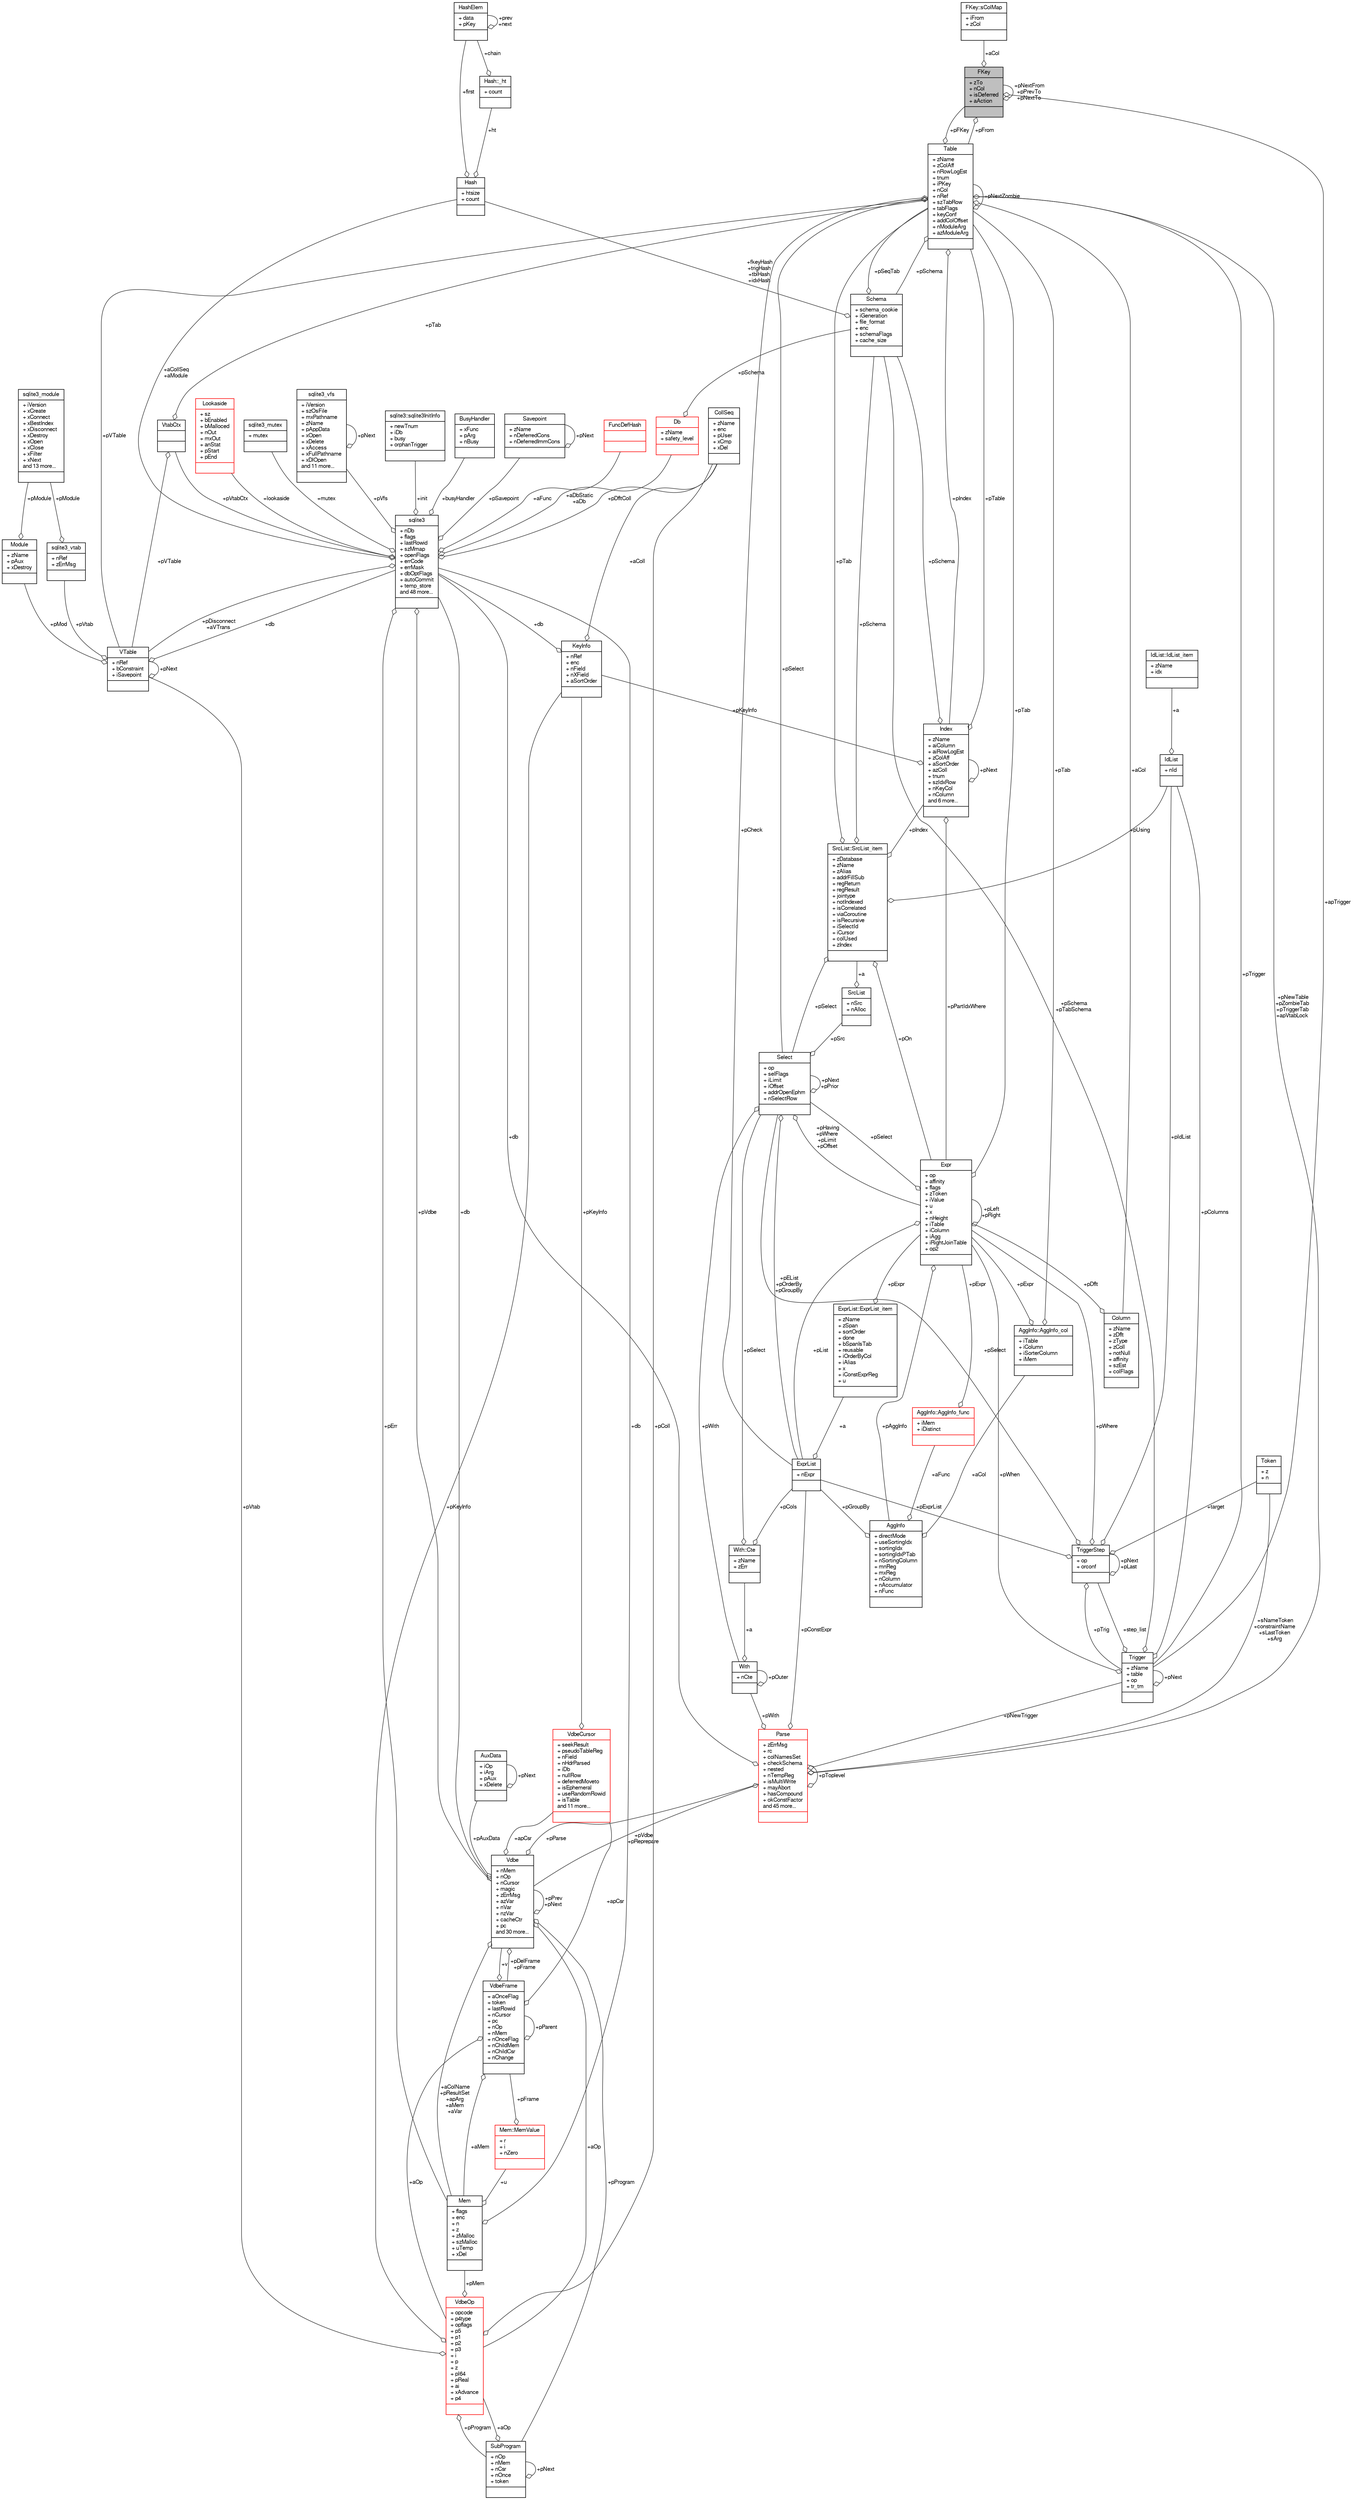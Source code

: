 digraph "FKey"
{
  edge [fontname="FreeSans",fontsize="10",labelfontname="FreeSans",labelfontsize="10"];
  node [fontname="FreeSans",fontsize="10",shape=record];
  Node1 [label="{FKey\n|+ zTo\l+ nCol\l+ isDeferred\l+ aAction\l|}",height=0.2,width=0.4,color="black", fillcolor="grey75", style="filled", fontcolor="black"];
  Node2 -> Node1 [color="grey25",fontsize="10",style="solid",label=" +aCol" ,arrowhead="odiamond",fontname="FreeSans"];
  Node2 [label="{FKey::sColMap\n|+ iFrom\l+ zCol\l|}",height=0.2,width=0.4,color="black", fillcolor="white", style="filled",URL="$structFKey_1_1sColMap.html"];
  Node1 -> Node1 [color="grey25",fontsize="10",style="solid",label=" +pNextFrom\n+pPrevTo\n+pNextTo" ,arrowhead="odiamond",fontname="FreeSans"];
  Node3 -> Node1 [color="grey25",fontsize="10",style="solid",label=" +pFrom" ,arrowhead="odiamond",fontname="FreeSans"];
  Node3 [label="{Table\n|+ zName\l+ zColAff\l+ nRowLogEst\l+ tnum\l+ iPKey\l+ nCol\l+ nRef\l+ szTabRow\l+ tabFlags\l+ keyConf\l+ addColOffset\l+ nModuleArg\l+ azModuleArg\l|}",height=0.2,width=0.4,color="black", fillcolor="white", style="filled",URL="$structTable.html"];
  Node4 -> Node3 [color="grey25",fontsize="10",style="solid",label=" +pSchema" ,arrowhead="odiamond",fontname="FreeSans"];
  Node4 [label="{Schema\n|+ schema_cookie\l+ iGeneration\l+ file_format\l+ enc\l+ schemaFlags\l+ cache_size\l|}",height=0.2,width=0.4,color="black", fillcolor="white", style="filled",URL="$structSchema.html"];
  Node3 -> Node4 [color="grey25",fontsize="10",style="solid",label=" +pSeqTab" ,arrowhead="odiamond",fontname="FreeSans"];
  Node5 -> Node4 [color="grey25",fontsize="10",style="solid",label=" +fkeyHash\n+trigHash\n+tblHash\n+idxHash" ,arrowhead="odiamond",fontname="FreeSans"];
  Node5 [label="{Hash\n|+ htsize\l+ count\l|}",height=0.2,width=0.4,color="black", fillcolor="white", style="filled",URL="$structHash.html"];
  Node6 -> Node5 [color="grey25",fontsize="10",style="solid",label=" +ht" ,arrowhead="odiamond",fontname="FreeSans"];
  Node6 [label="{Hash::_ht\n|+ count\l|}",height=0.2,width=0.4,color="black", fillcolor="white", style="filled",URL="$structHash_1_1__ht.html"];
  Node7 -> Node6 [color="grey25",fontsize="10",style="solid",label=" +chain" ,arrowhead="odiamond",fontname="FreeSans"];
  Node7 [label="{HashElem\n|+ data\l+ pKey\l|}",height=0.2,width=0.4,color="black", fillcolor="white", style="filled",URL="$structHashElem.html"];
  Node7 -> Node7 [color="grey25",fontsize="10",style="solid",label=" +prev\n+next" ,arrowhead="odiamond",fontname="FreeSans"];
  Node7 -> Node5 [color="grey25",fontsize="10",style="solid",label=" +first" ,arrowhead="odiamond",fontname="FreeSans"];
  Node8 -> Node3 [color="grey25",fontsize="10",style="solid",label=" +aCol" ,arrowhead="odiamond",fontname="FreeSans"];
  Node8 [label="{Column\n|+ zName\l+ zDflt\l+ zType\l+ zColl\l+ notNull\l+ affinity\l+ szEst\l+ colFlags\l|}",height=0.2,width=0.4,color="black", fillcolor="white", style="filled",URL="$structColumn.html"];
  Node9 -> Node8 [color="grey25",fontsize="10",style="solid",label=" +pDflt" ,arrowhead="odiamond",fontname="FreeSans"];
  Node9 [label="{Expr\n|+ op\l+ affinity\l+ flags\l+ zToken\l+ iValue\l+ u\l+ x\l+ nHeight\l+ iTable\l+ iColumn\l+ iAgg\l+ iRightJoinTable\l+ op2\l|}",height=0.2,width=0.4,color="black", fillcolor="white", style="filled",URL="$structExpr.html"];
  Node10 -> Node9 [color="grey25",fontsize="10",style="solid",label=" +pAggInfo" ,arrowhead="odiamond",fontname="FreeSans"];
  Node10 [label="{AggInfo\n|+ directMode\l+ useSortingIdx\l+ sortingIdx\l+ sortingIdxPTab\l+ nSortingColumn\l+ mnReg\l+ mxReg\l+ nColumn\l+ nAccumulator\l+ nFunc\l|}",height=0.2,width=0.4,color="black", fillcolor="white", style="filled",URL="$structAggInfo.html"];
  Node11 -> Node10 [color="grey25",fontsize="10",style="solid",label=" +aCol" ,arrowhead="odiamond",fontname="FreeSans"];
  Node11 [label="{AggInfo::AggInfo_col\n|+ iTable\l+ iColumn\l+ iSorterColumn\l+ iMem\l|}",height=0.2,width=0.4,color="black", fillcolor="white", style="filled",URL="$structAggInfo_1_1AggInfo__col.html"];
  Node9 -> Node11 [color="grey25",fontsize="10",style="solid",label=" +pExpr" ,arrowhead="odiamond",fontname="FreeSans"];
  Node3 -> Node11 [color="grey25",fontsize="10",style="solid",label=" +pTab" ,arrowhead="odiamond",fontname="FreeSans"];
  Node12 -> Node10 [color="grey25",fontsize="10",style="solid",label=" +aFunc" ,arrowhead="odiamond",fontname="FreeSans"];
  Node12 [label="{AggInfo::AggInfo_func\n|+ iMem\l+ iDistinct\l|}",height=0.2,width=0.4,color="red", fillcolor="white", style="filled",URL="$structAggInfo_1_1AggInfo__func.html"];
  Node9 -> Node12 [color="grey25",fontsize="10",style="solid",label=" +pExpr" ,arrowhead="odiamond",fontname="FreeSans"];
  Node15 -> Node10 [color="grey25",fontsize="10",style="solid",label=" +pGroupBy" ,arrowhead="odiamond",fontname="FreeSans"];
  Node15 [label="{ExprList\n|+ nExpr\l|}",height=0.2,width=0.4,color="black", fillcolor="white", style="filled",URL="$structExprList.html"];
  Node16 -> Node15 [color="grey25",fontsize="10",style="solid",label=" +a" ,arrowhead="odiamond",fontname="FreeSans"];
  Node16 [label="{ExprList::ExprList_item\n|+ zName\l+ zSpan\l+ sortOrder\l+ done\l+ bSpanIsTab\l+ reusable\l+ iOrderByCol\l+ iAlias\l+ x\l+ iConstExprReg\l+ u\l|}",height=0.2,width=0.4,color="black", fillcolor="white", style="filled",URL="$structExprList_1_1ExprList__item.html"];
  Node9 -> Node16 [color="grey25",fontsize="10",style="solid",label=" +pExpr" ,arrowhead="odiamond",fontname="FreeSans"];
  Node9 -> Node9 [color="grey25",fontsize="10",style="solid",label=" +pLeft\n+pRight" ,arrowhead="odiamond",fontname="FreeSans"];
  Node3 -> Node9 [color="grey25",fontsize="10",style="solid",label=" +pTab" ,arrowhead="odiamond",fontname="FreeSans"];
  Node17 -> Node9 [color="grey25",fontsize="10",style="solid",label=" +pSelect" ,arrowhead="odiamond",fontname="FreeSans"];
  Node17 [label="{Select\n|+ op\l+ selFlags\l+ iLimit\l+ iOffset\l+ addrOpenEphm\l+ nSelectRow\l|}",height=0.2,width=0.4,color="black", fillcolor="white", style="filled",URL="$structSelect.html"];
  Node9 -> Node17 [color="grey25",fontsize="10",style="solid",label=" +pHaving\n+pWhere\n+pLimit\n+pOffset" ,arrowhead="odiamond",fontname="FreeSans"];
  Node18 -> Node17 [color="grey25",fontsize="10",style="solid",label=" +pWith" ,arrowhead="odiamond",fontname="FreeSans"];
  Node18 [label="{With\n|+ nCte\l|}",height=0.2,width=0.4,color="black", fillcolor="white", style="filled",URL="$structWith.html"];
  Node19 -> Node18 [color="grey25",fontsize="10",style="solid",label=" +a" ,arrowhead="odiamond",fontname="FreeSans"];
  Node19 [label="{With::Cte\n|+ zName\l+ zErr\l|}",height=0.2,width=0.4,color="black", fillcolor="white", style="filled",URL="$structWith_1_1Cte.html"];
  Node17 -> Node19 [color="grey25",fontsize="10",style="solid",label=" +pSelect" ,arrowhead="odiamond",fontname="FreeSans"];
  Node15 -> Node19 [color="grey25",fontsize="10",style="solid",label=" +pCols" ,arrowhead="odiamond",fontname="FreeSans"];
  Node18 -> Node18 [color="grey25",fontsize="10",style="solid",label=" +pOuter" ,arrowhead="odiamond",fontname="FreeSans"];
  Node17 -> Node17 [color="grey25",fontsize="10",style="solid",label=" +pNext\n+pPrior" ,arrowhead="odiamond",fontname="FreeSans"];
  Node20 -> Node17 [color="grey25",fontsize="10",style="solid",label=" +pSrc" ,arrowhead="odiamond",fontname="FreeSans"];
  Node20 [label="{SrcList\n|+ nSrc\l+ nAlloc\l|}",height=0.2,width=0.4,color="black", fillcolor="white", style="filled",URL="$structSrcList.html"];
  Node21 -> Node20 [color="grey25",fontsize="10",style="solid",label=" +a" ,arrowhead="odiamond",fontname="FreeSans"];
  Node21 [label="{SrcList::SrcList_item\n|+ zDatabase\l+ zName\l+ zAlias\l+ addrFillSub\l+ regReturn\l+ regResult\l+ jointype\l+ notIndexed\l+ isCorrelated\l+ viaCoroutine\l+ isRecursive\l+ iSelectId\l+ iCursor\l+ colUsed\l+ zIndex\l|}",height=0.2,width=0.4,color="black", fillcolor="white", style="filled",URL="$structSrcList_1_1SrcList__item.html"];
  Node4 -> Node21 [color="grey25",fontsize="10",style="solid",label=" +pSchema" ,arrowhead="odiamond",fontname="FreeSans"];
  Node9 -> Node21 [color="grey25",fontsize="10",style="solid",label=" +pOn" ,arrowhead="odiamond",fontname="FreeSans"];
  Node22 -> Node21 [color="grey25",fontsize="10",style="solid",label=" +pUsing" ,arrowhead="odiamond",fontname="FreeSans"];
  Node22 [label="{IdList\n|+ nId\l|}",height=0.2,width=0.4,color="black", fillcolor="white", style="filled",URL="$structIdList.html"];
  Node23 -> Node22 [color="grey25",fontsize="10",style="solid",label=" +a" ,arrowhead="odiamond",fontname="FreeSans"];
  Node23 [label="{IdList::IdList_item\n|+ zName\l+ idx\l|}",height=0.2,width=0.4,color="black", fillcolor="white", style="filled",URL="$structIdList_1_1IdList__item.html"];
  Node3 -> Node21 [color="grey25",fontsize="10",style="solid",label=" +pTab" ,arrowhead="odiamond",fontname="FreeSans"];
  Node17 -> Node21 [color="grey25",fontsize="10",style="solid",label=" +pSelect" ,arrowhead="odiamond",fontname="FreeSans"];
  Node24 -> Node21 [color="grey25",fontsize="10",style="solid",label=" +pIndex" ,arrowhead="odiamond",fontname="FreeSans"];
  Node24 [label="{Index\n|+ zName\l+ aiColumn\l+ aiRowLogEst\l+ zColAff\l+ aSortOrder\l+ azColl\l+ tnum\l+ szIdxRow\l+ nKeyCol\l+ nColumn\land 6 more...\l|}",height=0.2,width=0.4,color="black", fillcolor="white", style="filled",URL="$structIndex.html"];
  Node4 -> Node24 [color="grey25",fontsize="10",style="solid",label=" +pSchema" ,arrowhead="odiamond",fontname="FreeSans"];
  Node9 -> Node24 [color="grey25",fontsize="10",style="solid",label=" +pPartIdxWhere" ,arrowhead="odiamond",fontname="FreeSans"];
  Node3 -> Node24 [color="grey25",fontsize="10",style="solid",label=" +pTable" ,arrowhead="odiamond",fontname="FreeSans"];
  Node25 -> Node24 [color="grey25",fontsize="10",style="solid",label=" +pKeyInfo" ,arrowhead="odiamond",fontname="FreeSans"];
  Node25 [label="{KeyInfo\n|+ nRef\l+ enc\l+ nField\l+ nXField\l+ aSortOrder\l|}",height=0.2,width=0.4,color="black", fillcolor="white", style="filled",URL="$structKeyInfo.html"];
  Node26 -> Node25 [color="grey25",fontsize="10",style="solid",label=" +db" ,arrowhead="odiamond",fontname="FreeSans"];
  Node26 [label="{sqlite3\n|+ nDb\l+ flags\l+ lastRowid\l+ szMmap\l+ openFlags\l+ errCode\l+ errMask\l+ dbOptFlags\l+ autoCommit\l+ temp_store\land 48 more...\l|}",height=0.2,width=0.4,color="black", fillcolor="white", style="filled",URL="$structsqlite3.html"];
  Node27 -> Node26 [color="grey25",fontsize="10",style="solid",label=" +pErr" ,arrowhead="odiamond",fontname="FreeSans"];
  Node27 [label="{Mem\n|+ flags\l+ enc\l+ n\l+ z\l+ zMalloc\l+ szMalloc\l+ uTemp\l+ xDel\l|}",height=0.2,width=0.4,color="black", fillcolor="white", style="filled",URL="$structMem.html"];
  Node28 -> Node27 [color="grey25",fontsize="10",style="solid",label=" +u" ,arrowhead="odiamond",fontname="FreeSans"];
  Node28 [label="{Mem::MemValue\n|+ r\l+ i\l+ nZero\l|}",height=0.2,width=0.4,color="red", fillcolor="white", style="filled",URL="$unionMem_1_1MemValue.html"];
  Node29 -> Node28 [color="grey25",fontsize="10",style="solid",label=" +pFrame" ,arrowhead="odiamond",fontname="FreeSans"];
  Node29 [label="{VdbeFrame\n|+ aOnceFlag\l+ token\l+ lastRowid\l+ nCursor\l+ pc\l+ nOp\l+ nMem\l+ nOnceFlag\l+ nChildMem\l+ nChildCsr\l+ nChange\l|}",height=0.2,width=0.4,color="black", fillcolor="white", style="filled",URL="$structVdbeFrame.html"];
  Node27 -> Node29 [color="grey25",fontsize="10",style="solid",label=" +aMem" ,arrowhead="odiamond",fontname="FreeSans"];
  Node30 -> Node29 [color="grey25",fontsize="10",style="solid",label=" +v" ,arrowhead="odiamond",fontname="FreeSans"];
  Node30 [label="{Vdbe\n|+ nMem\l+ nOp\l+ nCursor\l+ magic\l+ zErrMsg\l+ azVar\l+ nVar\l+ nzVar\l+ cacheCtr\l+ pc\land 30 more...\l|}",height=0.2,width=0.4,color="black", fillcolor="white", style="filled",URL="$structVdbe.html"];
  Node30 -> Node30 [color="grey25",fontsize="10",style="solid",label=" +pPrev\n+pNext" ,arrowhead="odiamond",fontname="FreeSans"];
  Node27 -> Node30 [color="grey25",fontsize="10",style="solid",label=" +aColName\n+pResultSet\n+apArg\n+aMem\n+aVar" ,arrowhead="odiamond",fontname="FreeSans"];
  Node26 -> Node30 [color="grey25",fontsize="10",style="solid",label=" +db" ,arrowhead="odiamond",fontname="FreeSans"];
  Node29 -> Node30 [color="grey25",fontsize="10",style="solid",label=" +pDelFrame\n+pFrame" ,arrowhead="odiamond",fontname="FreeSans"];
  Node31 -> Node30 [color="grey25",fontsize="10",style="solid",label=" +pAuxData" ,arrowhead="odiamond",fontname="FreeSans"];
  Node31 [label="{AuxData\n|+ iOp\l+ iArg\l+ pAux\l+ xDelete\l|}",height=0.2,width=0.4,color="black", fillcolor="white", style="filled",URL="$structAuxData.html"];
  Node31 -> Node31 [color="grey25",fontsize="10",style="solid",label=" +pNext" ,arrowhead="odiamond",fontname="FreeSans"];
  Node32 -> Node30 [color="grey25",fontsize="10",style="solid",label=" +pProgram" ,arrowhead="odiamond",fontname="FreeSans"];
  Node32 [label="{SubProgram\n|+ nOp\l+ nMem\l+ nCsr\l+ nOnce\l+ token\l|}",height=0.2,width=0.4,color="black", fillcolor="white", style="filled",URL="$structSubProgram.html"];
  Node32 -> Node32 [color="grey25",fontsize="10",style="solid",label=" +pNext" ,arrowhead="odiamond",fontname="FreeSans"];
  Node33 -> Node32 [color="grey25",fontsize="10",style="solid",label=" +aOp" ,arrowhead="odiamond",fontname="FreeSans"];
  Node33 [label="{VdbeOp\n|+ opcode\l+ p4type\l+ opflags\l+ p5\l+ p1\l+ p2\l+ p3\l+ i\l+ p\l+ z\l+ pI64\l+ pReal\l+ ai\l+ xAdvance\l+ p4\l|}",height=0.2,width=0.4,color="red", fillcolor="white", style="filled",URL="$structVdbeOp.html"];
  Node27 -> Node33 [color="grey25",fontsize="10",style="solid",label=" +pMem" ,arrowhead="odiamond",fontname="FreeSans"];
  Node34 -> Node33 [color="grey25",fontsize="10",style="solid",label=" +pColl" ,arrowhead="odiamond",fontname="FreeSans"];
  Node34 [label="{CollSeq\n|+ zName\l+ enc\l+ pUser\l+ xCmp\l+ xDel\l|}",height=0.2,width=0.4,color="black", fillcolor="white", style="filled",URL="$structCollSeq.html"];
  Node35 -> Node33 [color="grey25",fontsize="10",style="solid",label=" +pVtab" ,arrowhead="odiamond",fontname="FreeSans"];
  Node35 [label="{VTable\n|+ nRef\l+ bConstraint\l+ iSavepoint\l|}",height=0.2,width=0.4,color="black", fillcolor="white", style="filled",URL="$structVTable.html"];
  Node26 -> Node35 [color="grey25",fontsize="10",style="solid",label=" +db" ,arrowhead="odiamond",fontname="FreeSans"];
  Node35 -> Node35 [color="grey25",fontsize="10",style="solid",label=" +pNext" ,arrowhead="odiamond",fontname="FreeSans"];
  Node36 -> Node35 [color="grey25",fontsize="10",style="solid",label=" +pMod" ,arrowhead="odiamond",fontname="FreeSans"];
  Node36 [label="{Module\n|+ zName\l+ pAux\l+ xDestroy\l|}",height=0.2,width=0.4,color="black", fillcolor="white", style="filled",URL="$structModule.html"];
  Node37 -> Node36 [color="grey25",fontsize="10",style="solid",label=" +pModule" ,arrowhead="odiamond",fontname="FreeSans"];
  Node37 [label="{sqlite3_module\n|+ iVersion\l+ xCreate\l+ xConnect\l+ xBestIndex\l+ xDisconnect\l+ xDestroy\l+ xOpen\l+ xClose\l+ xFilter\l+ xNext\land 13 more...\l|}",height=0.2,width=0.4,color="black", fillcolor="white", style="filled",URL="$structsqlite3__module.html"];
  Node38 -> Node35 [color="grey25",fontsize="10",style="solid",label=" +pVtab" ,arrowhead="odiamond",fontname="FreeSans"];
  Node38 [label="{sqlite3_vtab\n|+ nRef\l+ zErrMsg\l|}",height=0.2,width=0.4,color="black", fillcolor="white", style="filled",URL="$structsqlite3__vtab.html"];
  Node37 -> Node38 [color="grey25",fontsize="10",style="solid",label=" +pModule" ,arrowhead="odiamond",fontname="FreeSans"];
  Node32 -> Node33 [color="grey25",fontsize="10",style="solid",label=" +pProgram" ,arrowhead="odiamond",fontname="FreeSans"];
  Node25 -> Node33 [color="grey25",fontsize="10",style="solid",label=" +pKeyInfo" ,arrowhead="odiamond",fontname="FreeSans"];
  Node39 -> Node30 [color="grey25",fontsize="10",style="solid",label=" +apCsr" ,arrowhead="odiamond",fontname="FreeSans"];
  Node39 [label="{VdbeCursor\n|+ seekResult\l+ pseudoTableReg\l+ nField\l+ nHdrParsed\l+ iDb\l+ nullRow\l+ deferredMoveto\l+ isEphemeral\l+ useRandomRowid\l+ isTable\land 11 more...\l|}",height=0.2,width=0.4,color="red", fillcolor="white", style="filled",URL="$structVdbeCursor.html"];
  Node25 -> Node39 [color="grey25",fontsize="10",style="solid",label=" +pKeyInfo" ,arrowhead="odiamond",fontname="FreeSans"];
  Node70 -> Node30 [color="grey25",fontsize="10",style="solid",label=" +pParse" ,arrowhead="odiamond",fontname="FreeSans"];
  Node70 [label="{Parse\n|+ zErrMsg\l+ rc\l+ colNamesSet\l+ checkSchema\l+ nested\l+ nTempReg\l+ isMultiWrite\l+ mayAbort\l+ hasCompound\l+ okConstFactor\land 45 more...\l|}",height=0.2,width=0.4,color="red", fillcolor="white", style="filled",URL="$structParse.html"];
  Node30 -> Node70 [color="grey25",fontsize="10",style="solid",label=" +pVdbe\n+pReprepare" ,arrowhead="odiamond",fontname="FreeSans"];
  Node26 -> Node70 [color="grey25",fontsize="10",style="solid",label=" +db" ,arrowhead="odiamond",fontname="FreeSans"];
  Node72 -> Node70 [color="grey25",fontsize="10",style="solid",label=" +sNameToken\n+constraintName\n+sLastToken\n+sArg" ,arrowhead="odiamond",fontname="FreeSans"];
  Node72 [label="{Token\n|+ z\l+ n\l|}",height=0.2,width=0.4,color="black", fillcolor="white", style="filled",URL="$structToken.html"];
  Node18 -> Node70 [color="grey25",fontsize="10",style="solid",label=" +pWith" ,arrowhead="odiamond",fontname="FreeSans"];
  Node3 -> Node70 [color="grey25",fontsize="10",style="solid",label=" +pNewTable\n+pZombieTab\n+pTriggerTab\n+apVtabLock" ,arrowhead="odiamond",fontname="FreeSans"];
  Node74 -> Node70 [color="grey25",fontsize="10",style="solid",label=" +pNewTrigger" ,arrowhead="odiamond",fontname="FreeSans"];
  Node74 [label="{Trigger\n|+ zName\l+ table\l+ op\l+ tr_tm\l|}",height=0.2,width=0.4,color="black", fillcolor="white", style="filled",URL="$structTrigger.html"];
  Node75 -> Node74 [color="grey25",fontsize="10",style="solid",label=" +step_list" ,arrowhead="odiamond",fontname="FreeSans"];
  Node75 [label="{TriggerStep\n|+ op\l+ orconf\l|}",height=0.2,width=0.4,color="black", fillcolor="white", style="filled",URL="$structTriggerStep.html"];
  Node75 -> Node75 [color="grey25",fontsize="10",style="solid",label=" +pNext\n+pLast" ,arrowhead="odiamond",fontname="FreeSans"];
  Node9 -> Node75 [color="grey25",fontsize="10",style="solid",label=" +pWhere" ,arrowhead="odiamond",fontname="FreeSans"];
  Node72 -> Node75 [color="grey25",fontsize="10",style="solid",label=" +target" ,arrowhead="odiamond",fontname="FreeSans"];
  Node22 -> Node75 [color="grey25",fontsize="10",style="solid",label=" +pIdList" ,arrowhead="odiamond",fontname="FreeSans"];
  Node17 -> Node75 [color="grey25",fontsize="10",style="solid",label=" +pSelect" ,arrowhead="odiamond",fontname="FreeSans"];
  Node74 -> Node75 [color="grey25",fontsize="10",style="solid",label=" +pTrig" ,arrowhead="odiamond",fontname="FreeSans"];
  Node15 -> Node75 [color="grey25",fontsize="10",style="solid",label=" +pExprList" ,arrowhead="odiamond",fontname="FreeSans"];
  Node4 -> Node74 [color="grey25",fontsize="10",style="solid",label=" +pSchema\n+pTabSchema" ,arrowhead="odiamond",fontname="FreeSans"];
  Node9 -> Node74 [color="grey25",fontsize="10",style="solid",label=" +pWhen" ,arrowhead="odiamond",fontname="FreeSans"];
  Node22 -> Node74 [color="grey25",fontsize="10",style="solid",label=" +pColumns" ,arrowhead="odiamond",fontname="FreeSans"];
  Node74 -> Node74 [color="grey25",fontsize="10",style="solid",label=" +pNext" ,arrowhead="odiamond",fontname="FreeSans"];
  Node15 -> Node70 [color="grey25",fontsize="10",style="solid",label=" +pConstExpr" ,arrowhead="odiamond",fontname="FreeSans"];
  Node70 -> Node70 [color="grey25",fontsize="10",style="solid",label=" +pToplevel" ,arrowhead="odiamond",fontname="FreeSans"];
  Node33 -> Node30 [color="grey25",fontsize="10",style="solid",label=" +aOp" ,arrowhead="odiamond",fontname="FreeSans"];
  Node29 -> Node29 [color="grey25",fontsize="10",style="solid",label=" +pParent" ,arrowhead="odiamond",fontname="FreeSans"];
  Node39 -> Node29 [color="grey25",fontsize="10",style="solid",label=" +apCsr" ,arrowhead="odiamond",fontname="FreeSans"];
  Node33 -> Node29 [color="grey25",fontsize="10",style="solid",label=" +aOp" ,arrowhead="odiamond",fontname="FreeSans"];
  Node26 -> Node27 [color="grey25",fontsize="10",style="solid",label=" +db" ,arrowhead="odiamond",fontname="FreeSans"];
  Node30 -> Node26 [color="grey25",fontsize="10",style="solid",label=" +pVdbe" ,arrowhead="odiamond",fontname="FreeSans"];
  Node81 -> Node26 [color="grey25",fontsize="10",style="solid",label=" +pSavepoint" ,arrowhead="odiamond",fontname="FreeSans"];
  Node81 [label="{Savepoint\n|+ zName\l+ nDeferredCons\l+ nDeferredImmCons\l|}",height=0.2,width=0.4,color="black", fillcolor="white", style="filled",URL="$structSavepoint.html"];
  Node81 -> Node81 [color="grey25",fontsize="10",style="solid",label=" +pNext" ,arrowhead="odiamond",fontname="FreeSans"];
  Node82 -> Node26 [color="grey25",fontsize="10",style="solid",label=" +aFunc" ,arrowhead="odiamond",fontname="FreeSans"];
  Node82 [label="{FuncDefHash\n||}",height=0.2,width=0.4,color="red", fillcolor="white", style="filled",URL="$structFuncDefHash.html"];
  Node83 -> Node26 [color="grey25",fontsize="10",style="solid",label=" +lookaside" ,arrowhead="odiamond",fontname="FreeSans"];
  Node83 [label="{Lookaside\n|+ sz\l+ bEnabled\l+ bMalloced\l+ nOut\l+ mxOut\l+ anStat\l+ pStart\l+ pEnd\l|}",height=0.2,width=0.4,color="red", fillcolor="white", style="filled",URL="$structLookaside.html"];
  Node44 -> Node26 [color="grey25",fontsize="10",style="solid",label=" +mutex" ,arrowhead="odiamond",fontname="FreeSans"];
  Node44 [label="{sqlite3_mutex\n|+ mutex\l|}",height=0.2,width=0.4,color="black", fillcolor="white", style="filled",URL="$structsqlite3__mutex.html"];
  Node55 -> Node26 [color="grey25",fontsize="10",style="solid",label=" +pVfs" ,arrowhead="odiamond",fontname="FreeSans"];
  Node55 [label="{sqlite3_vfs\n|+ iVersion\l+ szOsFile\l+ mxPathname\l+ zName\l+ pAppData\l+ xOpen\l+ xDelete\l+ xAccess\l+ xFullPathname\l+ xDlOpen\land 11 more...\l|}",height=0.2,width=0.4,color="black", fillcolor="white", style="filled",URL="$structsqlite3__vfs.html"];
  Node55 -> Node55 [color="grey25",fontsize="10",style="solid",label=" +pNext" ,arrowhead="odiamond",fontname="FreeSans"];
  Node85 -> Node26 [color="grey25",fontsize="10",style="solid",label=" +init" ,arrowhead="odiamond",fontname="FreeSans"];
  Node85 [label="{sqlite3::sqlite3InitInfo\n|+ newTnum\l+ iDb\l+ busy\l+ orphanTrigger\l|}",height=0.2,width=0.4,color="black", fillcolor="white", style="filled",URL="$structsqlite3_1_1sqlite3InitInfo.html"];
  Node86 -> Node26 [color="grey25",fontsize="10",style="solid",label=" +busyHandler" ,arrowhead="odiamond",fontname="FreeSans"];
  Node86 [label="{BusyHandler\n|+ xFunc\l+ pArg\l+ nBusy\l|}",height=0.2,width=0.4,color="black", fillcolor="white", style="filled",URL="$structBusyHandler.html"];
  Node87 -> Node26 [color="grey25",fontsize="10",style="solid",label=" +pVtabCtx" ,arrowhead="odiamond",fontname="FreeSans"];
  Node87 [label="{VtabCtx\n||}",height=0.2,width=0.4,color="black", fillcolor="white", style="filled",URL="$structVtabCtx.html"];
  Node35 -> Node87 [color="grey25",fontsize="10",style="solid",label=" +pVTable" ,arrowhead="odiamond",fontname="FreeSans"];
  Node3 -> Node87 [color="grey25",fontsize="10",style="solid",label=" +pTab" ,arrowhead="odiamond",fontname="FreeSans"];
  Node34 -> Node26 [color="grey25",fontsize="10",style="solid",label=" +pDfltColl" ,arrowhead="odiamond",fontname="FreeSans"];
  Node35 -> Node26 [color="grey25",fontsize="10",style="solid",label=" +pDisconnect\n+aVTrans" ,arrowhead="odiamond",fontname="FreeSans"];
  Node88 -> Node26 [color="grey25",fontsize="10",style="solid",label=" +aDbStatic\n+aDb" ,arrowhead="odiamond",fontname="FreeSans"];
  Node88 [label="{Db\n|+ zName\l+ safety_level\l|}",height=0.2,width=0.4,color="red", fillcolor="white", style="filled",URL="$structDb.html"];
  Node4 -> Node88 [color="grey25",fontsize="10",style="solid",label=" +pSchema" ,arrowhead="odiamond",fontname="FreeSans"];
  Node5 -> Node26 [color="grey25",fontsize="10",style="solid",label=" +aCollSeq\n+aModule" ,arrowhead="odiamond",fontname="FreeSans"];
  Node34 -> Node25 [color="grey25",fontsize="10",style="solid",label=" +aColl" ,arrowhead="odiamond",fontname="FreeSans"];
  Node24 -> Node24 [color="grey25",fontsize="10",style="solid",label=" +pNext" ,arrowhead="odiamond",fontname="FreeSans"];
  Node15 -> Node17 [color="grey25",fontsize="10",style="solid",label=" +pEList\n+pOrderBy\n+pGroupBy" ,arrowhead="odiamond",fontname="FreeSans"];
  Node15 -> Node9 [color="grey25",fontsize="10",style="solid",label=" +pList" ,arrowhead="odiamond",fontname="FreeSans"];
  Node1 -> Node3 [color="grey25",fontsize="10",style="solid",label=" +pFKey" ,arrowhead="odiamond",fontname="FreeSans"];
  Node35 -> Node3 [color="grey25",fontsize="10",style="solid",label=" +pVTable" ,arrowhead="odiamond",fontname="FreeSans"];
  Node3 -> Node3 [color="grey25",fontsize="10",style="solid",label=" +pNextZombie" ,arrowhead="odiamond",fontname="FreeSans"];
  Node74 -> Node3 [color="grey25",fontsize="10",style="solid",label=" +pTrigger" ,arrowhead="odiamond",fontname="FreeSans"];
  Node17 -> Node3 [color="grey25",fontsize="10",style="solid",label=" +pSelect" ,arrowhead="odiamond",fontname="FreeSans"];
  Node15 -> Node3 [color="grey25",fontsize="10",style="solid",label=" +pCheck" ,arrowhead="odiamond",fontname="FreeSans"];
  Node24 -> Node3 [color="grey25",fontsize="10",style="solid",label=" +pIndex" ,arrowhead="odiamond",fontname="FreeSans"];
  Node74 -> Node1 [color="grey25",fontsize="10",style="solid",label=" +apTrigger" ,arrowhead="odiamond",fontname="FreeSans"];
}
